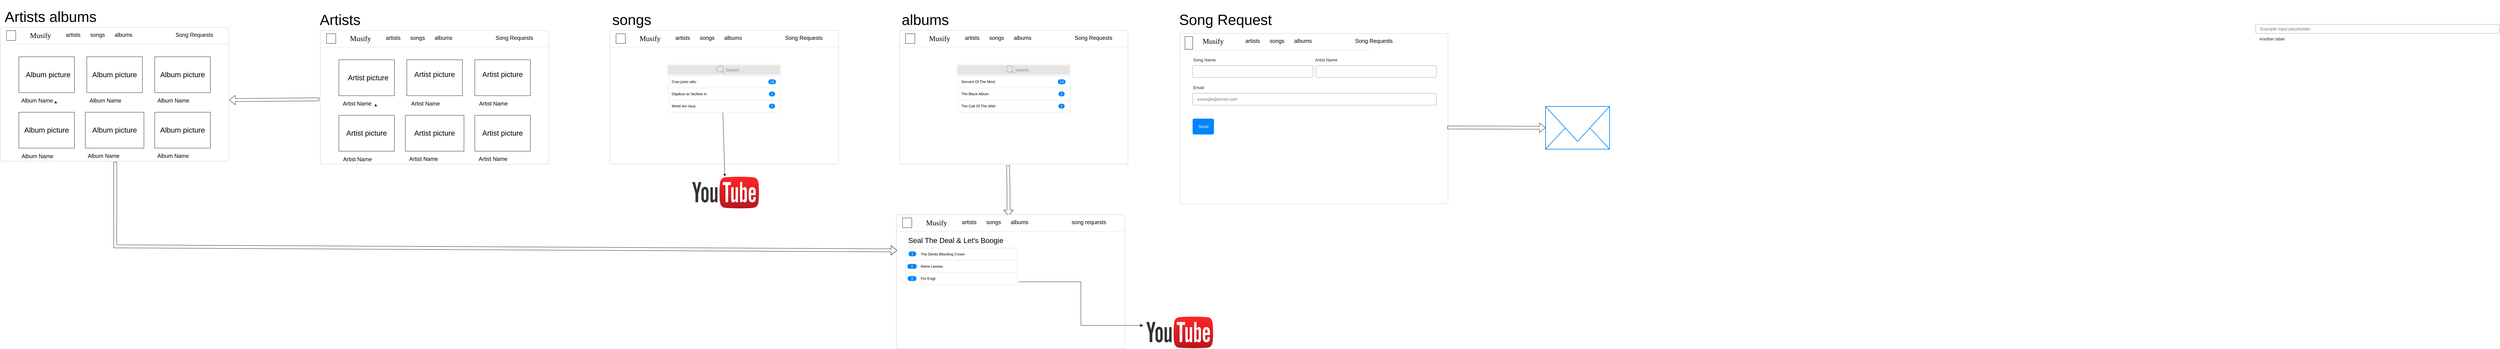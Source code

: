<mxfile version="21.6.7" type="device">
  <diagram name="Side-1" id="Ua2fHj_qz2R3Z7nBBETl">
    <mxGraphModel dx="3328" dy="1919" grid="1" gridSize="10" guides="1" tooltips="1" connect="1" arrows="1" fold="1" page="1" pageScale="1" pageWidth="827" pageHeight="1169" math="0" shadow="0">
      <root>
        <mxCell id="0" />
        <mxCell id="1" parent="0" />
        <mxCell id="lLKAtSu_kbZPJ85H2VV2-1" value="&lt;span style=&quot;white-space: pre;&quot;&gt;&#x9;&lt;/span&gt;&lt;span style=&quot;white-space: pre;&quot;&gt;&#x9;&lt;span style=&quot;white-space: pre;&quot;&gt;&#x9;&lt;/span&gt;&lt;span style=&quot;white-space: pre;&quot;&gt;&#x9;&lt;/span&gt;&lt;/span&gt;&lt;span style=&quot;white-space: pre;&quot;&gt;&#x9;&lt;/span&gt;artists&lt;span style=&quot;white-space: pre;&quot;&gt;&#x9;&lt;/span&gt;songs&lt;span style=&quot;white-space: pre;&quot;&gt;&#x9;&lt;/span&gt;albums&lt;span style=&quot;white-space: pre;&quot;&gt;&#x9;&lt;/span&gt;&lt;span style=&quot;white-space: pre;&quot;&gt;&#x9;&lt;/span&gt;&lt;span style=&quot;white-space: pre;&quot;&gt;&#x9;&lt;/span&gt;&lt;span style=&quot;white-space: pre;&quot;&gt;&#x9;&lt;/span&gt;Song Requests" style="html=1;shadow=0;dashed=0;shape=mxgraph.bootstrap.rrect;rSize=5;html=1;strokeColor=#C8C8C8;fillColor=#ffffff;whiteSpace=wrap;verticalAlign=top;align=left;fontSize=18;spacing=15;spacingTop=-5;" parent="1" vertex="1">
          <mxGeometry x="-60" y="-320" width="750" height="440" as="geometry" />
        </mxCell>
        <mxCell id="lLKAtSu_kbZPJ85H2VV2-2" value="" style="shape=line;strokeColor=#dddddd;resizeWidth=1;" parent="lLKAtSu_kbZPJ85H2VV2-1" vertex="1">
          <mxGeometry width="750.0" height="10" relative="1" as="geometry">
            <mxPoint y="50" as="offset" />
          </mxGeometry>
        </mxCell>
        <mxCell id="lLKAtSu_kbZPJ85H2VV2-11" value="&lt;font face=&quot;Comic Sans MS&quot; style=&quot;font-size: 24px;&quot;&gt;Musify&lt;/font&gt;" style="text;html=1;strokeColor=none;fillColor=none;align=center;verticalAlign=middle;whiteSpace=wrap;rounded=0;" parent="lLKAtSu_kbZPJ85H2VV2-1" vertex="1">
          <mxGeometry x="70.946" y="10.732" width="121.622" height="32.195" as="geometry" />
        </mxCell>
        <mxCell id="lLKAtSu_kbZPJ85H2VV2-10" value="" style="rounded=0;whiteSpace=wrap;html=1;" parent="lLKAtSu_kbZPJ85H2VV2-1" vertex="1">
          <mxGeometry x="20.27" y="10.732" width="30.405" height="32.195" as="geometry" />
        </mxCell>
        <mxCell id="lLKAtSu_kbZPJ85H2VV2-15" value="" style="rounded=0;whiteSpace=wrap;html=1;" parent="lLKAtSu_kbZPJ85H2VV2-1" vertex="1">
          <mxGeometry x="283.784" y="96.585" width="182.432" height="118.049" as="geometry" />
        </mxCell>
        <mxCell id="lLKAtSu_kbZPJ85H2VV2-17" value="" style="rounded=0;whiteSpace=wrap;html=1;" parent="lLKAtSu_kbZPJ85H2VV2-1" vertex="1">
          <mxGeometry x="60.811" y="96.585" width="182.432" height="118.049" as="geometry" />
        </mxCell>
        <mxCell id="lLKAtSu_kbZPJ85H2VV2-18" value="" style="rounded=0;whiteSpace=wrap;html=1;" parent="lLKAtSu_kbZPJ85H2VV2-1" vertex="1">
          <mxGeometry x="506.757" y="96.585" width="182.432" height="118.049" as="geometry" />
        </mxCell>
        <mxCell id="lLKAtSu_kbZPJ85H2VV2-19" value="" style="rounded=0;whiteSpace=wrap;html=1;" parent="lLKAtSu_kbZPJ85H2VV2-1" vertex="1">
          <mxGeometry x="60.811" y="279.024" width="182.432" height="118.049" as="geometry" />
        </mxCell>
        <mxCell id="lLKAtSu_kbZPJ85H2VV2-14" value="" style="rounded=0;whiteSpace=wrap;html=1;" parent="lLKAtSu_kbZPJ85H2VV2-1" vertex="1">
          <mxGeometry x="278.716" y="279.024" width="192.568" height="118.049" as="geometry" />
        </mxCell>
        <mxCell id="lLKAtSu_kbZPJ85H2VV2-16" value="" style="rounded=0;whiteSpace=wrap;html=1;" parent="lLKAtSu_kbZPJ85H2VV2-1" vertex="1">
          <mxGeometry x="506.757" y="279.024" width="182.432" height="118.049" as="geometry" />
        </mxCell>
        <mxCell id="lLKAtSu_kbZPJ85H2VV2-20" value="&lt;font style=&quot;font-size: 24px;&quot;&gt;Artist picture&lt;/font&gt;" style="text;html=1;strokeColor=none;fillColor=none;align=center;verticalAlign=middle;whiteSpace=wrap;rounded=0;" parent="lLKAtSu_kbZPJ85H2VV2-1" vertex="1">
          <mxGeometry x="81.081" y="139.512" width="152.027" height="32.195" as="geometry" />
        </mxCell>
        <mxCell id="lLKAtSu_kbZPJ85H2VV2-24" value="&lt;font style=&quot;font-size: 24px;&quot;&gt;Artist picture&lt;/font&gt;" style="text;html=1;strokeColor=none;fillColor=none;align=center;verticalAlign=middle;whiteSpace=wrap;rounded=0;" parent="lLKAtSu_kbZPJ85H2VV2-1" vertex="1">
          <mxGeometry x="298.986" y="128.78" width="152.027" height="32.195" as="geometry" />
        </mxCell>
        <mxCell id="lLKAtSu_kbZPJ85H2VV2-23" value="&lt;font style=&quot;font-size: 24px;&quot;&gt;Artist picture&lt;/font&gt;" style="text;html=1;strokeColor=none;fillColor=none;align=center;verticalAlign=middle;whiteSpace=wrap;rounded=0;" parent="lLKAtSu_kbZPJ85H2VV2-1" vertex="1">
          <mxGeometry x="521.959" y="128.78" width="152.027" height="32.195" as="geometry" />
        </mxCell>
        <mxCell id="lLKAtSu_kbZPJ85H2VV2-22" value="&lt;font style=&quot;font-size: 24px;&quot;&gt;Artist picture&lt;/font&gt;" style="text;html=1;strokeColor=none;fillColor=none;align=center;verticalAlign=middle;whiteSpace=wrap;rounded=0;" parent="lLKAtSu_kbZPJ85H2VV2-1" vertex="1">
          <mxGeometry x="76.014" y="321.951" width="152.027" height="32.195" as="geometry" />
        </mxCell>
        <mxCell id="lLKAtSu_kbZPJ85H2VV2-21" value="&lt;font style=&quot;font-size: 24px;&quot;&gt;Artist picture&lt;/font&gt;" style="text;html=1;strokeColor=none;fillColor=none;align=center;verticalAlign=middle;whiteSpace=wrap;rounded=0;" parent="lLKAtSu_kbZPJ85H2VV2-1" vertex="1">
          <mxGeometry x="298.986" y="321.951" width="152.027" height="32.195" as="geometry" />
        </mxCell>
        <mxCell id="lLKAtSu_kbZPJ85H2VV2-25" value="&lt;font style=&quot;font-size: 24px;&quot;&gt;Artist picture&lt;/font&gt;" style="text;html=1;strokeColor=none;fillColor=none;align=center;verticalAlign=middle;whiteSpace=wrap;rounded=0;" parent="lLKAtSu_kbZPJ85H2VV2-1" vertex="1">
          <mxGeometry x="521.959" y="321.951" width="152.027" height="32.195" as="geometry" />
        </mxCell>
        <mxCell id="lLKAtSu_kbZPJ85H2VV2-26" value="&lt;font style=&quot;font-size: 18px;&quot;&gt;Artist Name&lt;/font&gt;" style="text;html=1;strokeColor=none;fillColor=none;align=center;verticalAlign=middle;whiteSpace=wrap;rounded=0;" parent="lLKAtSu_kbZPJ85H2VV2-1" vertex="1">
          <mxGeometry x="60.001" y="225.366" width="121.622" height="32.195" as="geometry" />
        </mxCell>
        <mxCell id="lLKAtSu_kbZPJ85H2VV2-30" value="&lt;font style=&quot;font-size: 18px;&quot;&gt;Artist Name&lt;/font&gt;" style="text;html=1;strokeColor=none;fillColor=none;align=center;verticalAlign=middle;whiteSpace=wrap;rounded=0;" parent="lLKAtSu_kbZPJ85H2VV2-1" vertex="1">
          <mxGeometry x="283.784" y="225.366" width="121.622" height="32.195" as="geometry" />
        </mxCell>
        <mxCell id="lLKAtSu_kbZPJ85H2VV2-29" value="&lt;font style=&quot;font-size: 18px;&quot;&gt;Artist Name&lt;/font&gt;" style="text;html=1;strokeColor=none;fillColor=none;align=center;verticalAlign=middle;whiteSpace=wrap;rounded=0;" parent="lLKAtSu_kbZPJ85H2VV2-1" vertex="1">
          <mxGeometry x="506.757" y="225.366" width="121.622" height="32.195" as="geometry" />
        </mxCell>
        <mxCell id="lLKAtSu_kbZPJ85H2VV2-28" value="&lt;font style=&quot;font-size: 18px;&quot;&gt;Artist Name&lt;/font&gt;" style="text;html=1;strokeColor=none;fillColor=none;align=center;verticalAlign=middle;whiteSpace=wrap;rounded=0;" parent="lLKAtSu_kbZPJ85H2VV2-1" vertex="1">
          <mxGeometry x="60.811" y="407.803" width="121.622" height="32.195" as="geometry" />
        </mxCell>
        <mxCell id="lLKAtSu_kbZPJ85H2VV2-27" value="&lt;font style=&quot;font-size: 18px;&quot;&gt;Artist Name&lt;/font&gt;" style="text;html=1;strokeColor=none;fillColor=none;align=center;verticalAlign=middle;whiteSpace=wrap;rounded=0;" parent="lLKAtSu_kbZPJ85H2VV2-1" vertex="1">
          <mxGeometry x="278.72" y="407.8" width="120" height="30" as="geometry" />
        </mxCell>
        <mxCell id="lLKAtSu_kbZPJ85H2VV2-31" value="&lt;font style=&quot;font-size: 18px;&quot;&gt;Artist Name&lt;/font&gt;" style="text;html=1;strokeColor=none;fillColor=none;align=center;verticalAlign=middle;whiteSpace=wrap;rounded=0;" parent="lLKAtSu_kbZPJ85H2VV2-1" vertex="1">
          <mxGeometry x="506.76" y="407.8" width="120" height="30" as="geometry" />
        </mxCell>
        <mxCell id="lLKAtSu_kbZPJ85H2VV2-148" style="edgeStyle=orthogonalEdgeStyle;rounded=0;orthogonalLoop=1;jettySize=auto;html=1;exitX=1;exitY=0.75;exitDx=0;exitDy=0;entryX=1;entryY=0.5;entryDx=0;entryDy=0;" parent="lLKAtSu_kbZPJ85H2VV2-1" source="lLKAtSu_kbZPJ85H2VV2-26" target="lLKAtSu_kbZPJ85H2VV2-26" edge="1">
          <mxGeometry relative="1" as="geometry" />
        </mxCell>
        <mxCell id="lLKAtSu_kbZPJ85H2VV2-9" value="&lt;font style=&quot;font-size: 48px;&quot;&gt;Artists&lt;/font&gt;" style="text;html=1;strokeColor=none;fillColor=none;align=center;verticalAlign=middle;whiteSpace=wrap;rounded=0;" parent="1" vertex="1">
          <mxGeometry x="-130" y="-410" width="270" height="110" as="geometry" />
        </mxCell>
        <mxCell id="lLKAtSu_kbZPJ85H2VV2-57" value="&lt;span style=&quot;white-space: pre;&quot;&gt;&#x9;&lt;/span&gt;&lt;span style=&quot;white-space: pre;&quot;&gt;&#x9;&lt;span style=&quot;white-space: pre;&quot;&gt;&#x9;&lt;/span&gt;&lt;span style=&quot;white-space: pre;&quot;&gt;&#x9;&lt;/span&gt;&lt;/span&gt;&lt;span style=&quot;white-space: pre;&quot;&gt;&#x9;&lt;/span&gt;artists&lt;span style=&quot;white-space: pre;&quot;&gt;&#x9;&lt;/span&gt;songs&lt;span style=&quot;white-space: pre;&quot;&gt;&#x9;&lt;/span&gt;albums&lt;span style=&quot;white-space: pre;&quot;&gt;&#x9;&lt;/span&gt;&lt;span style=&quot;white-space: pre;&quot;&gt;&#x9;&lt;/span&gt;&lt;span style=&quot;white-space: pre;&quot;&gt;&#x9;&lt;/span&gt;&lt;span style=&quot;white-space: pre;&quot;&gt;&#x9;&lt;/span&gt;Song Requests" style="html=1;shadow=0;dashed=0;shape=mxgraph.bootstrap.rrect;rSize=5;html=1;strokeColor=#C8C8C8;fillColor=#ffffff;whiteSpace=wrap;verticalAlign=top;align=left;fontSize=18;spacing=15;spacingTop=-5;" parent="1" vertex="1">
          <mxGeometry x="890" y="-320" width="750" height="440" as="geometry" />
        </mxCell>
        <mxCell id="lLKAtSu_kbZPJ85H2VV2-58" value="" style="shape=line;strokeColor=#dddddd;resizeWidth=1;" parent="lLKAtSu_kbZPJ85H2VV2-57" vertex="1">
          <mxGeometry width="750.0" height="10" relative="1" as="geometry">
            <mxPoint y="50" as="offset" />
          </mxGeometry>
        </mxCell>
        <mxCell id="lLKAtSu_kbZPJ85H2VV2-59" value="&lt;font face=&quot;Comic Sans MS&quot; style=&quot;font-size: 24px;&quot;&gt;Musify&lt;/font&gt;" style="text;html=1;strokeColor=none;fillColor=none;align=center;verticalAlign=middle;whiteSpace=wrap;rounded=0;" parent="lLKAtSu_kbZPJ85H2VV2-57" vertex="1">
          <mxGeometry x="70.946" y="10.732" width="121.622" height="32.195" as="geometry" />
        </mxCell>
        <mxCell id="lLKAtSu_kbZPJ85H2VV2-60" value="" style="rounded=0;whiteSpace=wrap;html=1;" parent="lLKAtSu_kbZPJ85H2VV2-57" vertex="1">
          <mxGeometry x="20.27" y="10.732" width="30.405" height="32.195" as="geometry" />
        </mxCell>
        <mxCell id="lLKAtSu_kbZPJ85H2VV2-83" value="" style="shape=rect;fillColor=#F6F6F6;strokeColor=none;" parent="lLKAtSu_kbZPJ85H2VV2-57" vertex="1">
          <mxGeometry x="186.5" y="110" width="377" height="39" as="geometry" />
        </mxCell>
        <mxCell id="lLKAtSu_kbZPJ85H2VV2-84" value="" style="html=1;strokeWidth=1;shadow=0;dashed=0;shape=mxgraph.ios7ui.marginRect;rx=3;ry=3;rectMargin=5;fillColor=#E4E4E4;strokeColor=none;" parent="lLKAtSu_kbZPJ85H2VV2-83" vertex="1">
          <mxGeometry width="377" height="39" as="geometry" />
        </mxCell>
        <mxCell id="lLKAtSu_kbZPJ85H2VV2-85" value="&lt;font style=&quot;font-size: 14px;&quot;&gt;Search&lt;/font&gt;" style="shape=mxgraph.ios7.icons.looking_glass;strokeColor=#878789;fillColor=none;fontColor=#878789;labelPosition=right;verticalLabelPosition=middle;align=left;verticalAlign=middle;fontSize=6;fontStyle=0;spacingTop=2;sketch=0;html=1;" parent="lLKAtSu_kbZPJ85H2VV2-83" vertex="1">
          <mxGeometry x="0.5" y="0.5" width="27" height="27.5" relative="1" as="geometry">
            <mxPoint x="-24" y="-14" as="offset" />
          </mxGeometry>
        </mxCell>
        <mxCell id="lLKAtSu_kbZPJ85H2VV2-87" value="" style="html=1;shadow=0;dashed=0;shape=mxgraph.bootstrap.rrect;rSize=5;strokeColor=#DFDFDF;html=1;whiteSpace=wrap;fillColor=#FFFFFF;fontColor=#000000;" parent="lLKAtSu_kbZPJ85H2VV2-57" vertex="1">
          <mxGeometry x="193" y="149" width="367" height="120" as="geometry" />
        </mxCell>
        <mxCell id="lLKAtSu_kbZPJ85H2VV2-88" value="Cras justo odio" style="strokeColor=inherit;fillColor=inherit;gradientColor=inherit;fontColor=inherit;html=1;shadow=0;dashed=0;shape=mxgraph.bootstrap.topButton;rSize=5;perimeter=none;whiteSpace=wrap;resizeWidth=1;align=left;spacing=10;" parent="lLKAtSu_kbZPJ85H2VV2-87" vertex="1">
          <mxGeometry width="367" height="40" relative="1" as="geometry" />
        </mxCell>
        <mxCell id="lLKAtSu_kbZPJ85H2VV2-89" value="14" style="strokeColor=inherit;fillColor=inherit;gradientColor=inherit;fontColor=inherit;html=1;shadow=0;dashed=0;shape=mxgraph.bootstrap.rrect;rSize=8;fillColor=#0085FC;strokeColor=none;fontColor=#ffffff;whiteSpace=wrap;" parent="lLKAtSu_kbZPJ85H2VV2-88" vertex="1">
          <mxGeometry x="1" y="0.5" width="25" height="16" relative="1" as="geometry">
            <mxPoint x="-40" y="-8" as="offset" />
          </mxGeometry>
        </mxCell>
        <mxCell id="lLKAtSu_kbZPJ85H2VV2-90" value="Dapibus ac facilisis in" style="strokeColor=inherit;fillColor=inherit;gradientColor=inherit;fontColor=inherit;html=1;shadow=0;dashed=0;perimeter=none;whiteSpace=wrap;resizeWidth=1;align=left;spacing=10;" parent="lLKAtSu_kbZPJ85H2VV2-87" vertex="1">
          <mxGeometry width="367" height="40" relative="1" as="geometry">
            <mxPoint y="40" as="offset" />
          </mxGeometry>
        </mxCell>
        <mxCell id="lLKAtSu_kbZPJ85H2VV2-91" value="2" style="strokeColor=inherit;fillColor=inherit;gradientColor=inherit;fontColor=inherit;html=1;shadow=0;dashed=0;shape=mxgraph.bootstrap.rrect;rSize=8;fillColor=#0085FC;strokeColor=none;fontColor=#ffffff;whiteSpace=wrap;" parent="lLKAtSu_kbZPJ85H2VV2-90" vertex="1">
          <mxGeometry x="1" y="0.5" width="20" height="16" relative="1" as="geometry">
            <mxPoint x="-38" y="-8" as="offset" />
          </mxGeometry>
        </mxCell>
        <mxCell id="lLKAtSu_kbZPJ85H2VV2-92" value="Morbi leo risus" style="strokeColor=inherit;fillColor=inherit;gradientColor=inherit;fontColor=inherit;html=1;shadow=0;dashed=0;shape=mxgraph.bootstrap.bottomButton;rSize=5;perimeter=none;whiteSpace=wrap;resizeWidth=1;resizeHeight=0;align=left;spacing=10;" parent="lLKAtSu_kbZPJ85H2VV2-87" vertex="1">
          <mxGeometry y="1" width="367" height="40" relative="1" as="geometry">
            <mxPoint y="-40" as="offset" />
          </mxGeometry>
        </mxCell>
        <mxCell id="lLKAtSu_kbZPJ85H2VV2-93" value="1" style="strokeColor=inherit;fillColor=inherit;gradientColor=inherit;fontColor=inherit;html=1;shadow=0;dashed=0;shape=mxgraph.bootstrap.rrect;rSize=8;fillColor=#0085FC;strokeColor=none;fontColor=#ffffff;whiteSpace=wrap;" parent="lLKAtSu_kbZPJ85H2VV2-92" vertex="1">
          <mxGeometry x="1" y="0.5" width="20" height="16" relative="1" as="geometry">
            <mxPoint x="-38" y="-8" as="offset" />
          </mxGeometry>
        </mxCell>
        <mxCell id="lLKAtSu_kbZPJ85H2VV2-79" value="&lt;font style=&quot;font-size: 48px;&quot;&gt;songs&lt;/font&gt;" style="text;html=1;strokeColor=none;fillColor=none;align=center;verticalAlign=middle;whiteSpace=wrap;rounded=0;" parent="1" vertex="1">
          <mxGeometry x="827" y="-410" width="270" height="110" as="geometry" />
        </mxCell>
        <mxCell id="lLKAtSu_kbZPJ85H2VV2-95" value="&lt;span style=&quot;white-space: pre;&quot;&gt;&#x9;&lt;/span&gt;&lt;span style=&quot;white-space: pre;&quot;&gt;&#x9;&lt;span style=&quot;white-space: pre;&quot;&gt;&#x9;&lt;/span&gt;&lt;span style=&quot;white-space: pre;&quot;&gt;&#x9;&lt;/span&gt;&lt;/span&gt;&lt;span style=&quot;white-space: pre;&quot;&gt;&#x9;&lt;/span&gt;artists&lt;span style=&quot;white-space: pre;&quot;&gt;&#x9;&lt;/span&gt;songs&lt;span style=&quot;white-space: pre;&quot;&gt;&#x9;&lt;/span&gt;albums&lt;span style=&quot;white-space: pre;&quot;&gt;&#x9;&lt;/span&gt;&lt;span style=&quot;white-space: pre;&quot;&gt;&#x9;&lt;/span&gt;&lt;span style=&quot;white-space: pre;&quot;&gt;&#x9;&lt;/span&gt;&lt;span style=&quot;white-space: pre;&quot;&gt;&#x9;&lt;/span&gt;Song Requests" style="html=1;shadow=0;dashed=0;shape=mxgraph.bootstrap.rrect;rSize=5;html=1;strokeColor=#C8C8C8;fillColor=#ffffff;whiteSpace=wrap;verticalAlign=top;align=left;fontSize=18;spacing=15;spacingTop=-5;" parent="1" vertex="1">
          <mxGeometry x="2760" y="-310" width="880" height="560" as="geometry" />
        </mxCell>
        <mxCell id="lLKAtSu_kbZPJ85H2VV2-96" value="" style="shape=line;strokeColor=#dddddd;resizeWidth=1;" parent="lLKAtSu_kbZPJ85H2VV2-95" vertex="1">
          <mxGeometry width="623.596" height="10" relative="1" as="geometry">
            <mxPoint y="50" as="offset" />
          </mxGeometry>
        </mxCell>
        <mxCell id="lLKAtSu_kbZPJ85H2VV2-97" value="&lt;font face=&quot;Comic Sans MS&quot; style=&quot;font-size: 24px;&quot;&gt;Musify&lt;/font&gt;" style="text;html=1;strokeColor=none;fillColor=none;align=center;verticalAlign=middle;whiteSpace=wrap;rounded=0;" parent="lLKAtSu_kbZPJ85H2VV2-95" vertex="1">
          <mxGeometry x="58.989" y="10.203" width="101.124" height="30.61" as="geometry" />
        </mxCell>
        <mxCell id="lLKAtSu_kbZPJ85H2VV2-98" value="" style="rounded=0;whiteSpace=wrap;html=1;" parent="lLKAtSu_kbZPJ85H2VV2-95" vertex="1">
          <mxGeometry x="16.854" y="10.197" width="25.285" height="41.896" as="geometry" />
        </mxCell>
        <mxCell id="YLMU03lh9qMk4fozmKOO-18" value="Example input placeholder" style="html=1;shadow=0;dashed=0;shape=mxgraph.bootstrap.rrect;rSize=5;fillColor=none;strokeColor=#999999;align=left;spacing=15;fontSize=14;fontColor=#6C767D;" parent="lLKAtSu_kbZPJ85H2VV2-95" vertex="1">
          <mxGeometry width="800" height="30" relative="1" as="geometry">
            <mxPoint x="3530" y="-30" as="offset" />
          </mxGeometry>
        </mxCell>
        <mxCell id="YLMU03lh9qMk4fozmKOO-19" value="Another label" style="fillColor=none;strokeColor=none;align=left;fontSize=14;fontColor=#212529;" parent="lLKAtSu_kbZPJ85H2VV2-95" vertex="1">
          <mxGeometry width="260" height="40" relative="1" as="geometry">
            <mxPoint x="3540" y="-3" as="offset" />
          </mxGeometry>
        </mxCell>
        <mxCell id="YLMU03lh9qMk4fozmKOO-38" value="Song Name" style="fillColor=none;strokeColor=none;align=left;fontSize=14;fontColor=#212529;" parent="lLKAtSu_kbZPJ85H2VV2-95" vertex="1">
          <mxGeometry x="42" y="66.419" width="400" height="39.07" as="geometry" />
        </mxCell>
        <mxCell id="YLMU03lh9qMk4fozmKOO-39" value="" style="html=1;shadow=0;dashed=0;shape=mxgraph.bootstrap.rrect;rSize=5;fillColor=none;strokeColor=#999999;align=left;spacing=15;fontSize=14;fontColor=#6C767D;" parent="lLKAtSu_kbZPJ85H2VV2-95" vertex="1">
          <mxGeometry x="42" y="105.488" width="395" height="39.07" as="geometry" />
        </mxCell>
        <mxCell id="YLMU03lh9qMk4fozmKOO-40" value="Artist Name" style="fillColor=none;strokeColor=none;align=left;fontSize=14;fontColor=#212529;" parent="lLKAtSu_kbZPJ85H2VV2-95" vertex="1">
          <mxGeometry x="442" y="66.419" width="400" height="39.07" as="geometry" />
        </mxCell>
        <mxCell id="YLMU03lh9qMk4fozmKOO-41" value="" style="html=1;shadow=0;dashed=0;shape=mxgraph.bootstrap.rrect;rSize=5;fillColor=none;strokeColor=#999999;align=left;spacing=15;fontSize=14;fontColor=#6C767D;" parent="lLKAtSu_kbZPJ85H2VV2-95" vertex="1">
          <mxGeometry x="447" y="105.488" width="395" height="39.07" as="geometry" />
        </mxCell>
        <mxCell id="YLMU03lh9qMk4fozmKOO-42" value="Email" style="fillColor=none;strokeColor=none;align=left;fontSize=14;fontColor=#212529;" parent="lLKAtSu_kbZPJ85H2VV2-95" vertex="1">
          <mxGeometry x="42" y="157.581" width="390" height="39.07" as="geometry" />
        </mxCell>
        <mxCell id="YLMU03lh9qMk4fozmKOO-43" value="example@email.com" style="html=1;shadow=0;dashed=0;shape=mxgraph.bootstrap.rrect;rSize=5;fillColor=none;strokeColor=#999999;align=left;spacing=15;fontSize=14;fontColor=#6C767D;" parent="lLKAtSu_kbZPJ85H2VV2-95" vertex="1">
          <mxGeometry x="42" y="196.651" width="800" height="39.07" as="geometry" />
        </mxCell>
        <mxCell id="YLMU03lh9qMk4fozmKOO-54" value="Send" style="html=1;shadow=0;dashed=0;shape=mxgraph.bootstrap.rrect;rSize=5;fillColor=#0085FC;strokeColor=none;align=center;fontSize=14;fontColor=#FFFFFF;" parent="lLKAtSu_kbZPJ85H2VV2-95" vertex="1">
          <mxGeometry x="42" y="280.003" width="70" height="52.093" as="geometry" />
        </mxCell>
        <mxCell id="lLKAtSu_kbZPJ85H2VV2-109" value="&lt;font style=&quot;font-size: 48px;&quot;&gt;albums&lt;/font&gt;" style="text;html=1;strokeColor=none;fillColor=none;align=center;verticalAlign=middle;whiteSpace=wrap;rounded=0;" parent="1" vertex="1">
          <mxGeometry x="1790" y="-410" width="270" height="110" as="geometry" />
        </mxCell>
        <mxCell id="lLKAtSu_kbZPJ85H2VV2-110" value="" style="shape=flexArrow;endArrow=classic;html=1;rounded=0;exitX=0.475;exitY=1.011;exitDx=0;exitDy=0;exitPerimeter=0;" parent="1" source="lLKAtSu_kbZPJ85H2VV2-111" edge="1">
          <mxGeometry width="50" height="50" relative="1" as="geometry">
            <mxPoint x="2260" y="170" as="sourcePoint" />
            <mxPoint x="2198" y="290" as="targetPoint" />
            <Array as="points">
              <mxPoint x="2198" y="200" />
            </Array>
          </mxGeometry>
        </mxCell>
        <mxCell id="lLKAtSu_kbZPJ85H2VV2-125" value="&lt;span style=&quot;white-space: pre;&quot;&gt;&#x9;&lt;/span&gt;&lt;span style=&quot;white-space: pre;&quot;&gt;&#x9;&lt;/span&gt;&lt;span style=&quot;white-space: pre;&quot;&gt;&#x9;&lt;/span&gt;&lt;span style=&quot;white-space: pre;&quot;&gt;&#x9;&lt;/span&gt;&lt;span style=&quot;white-space: pre;&quot;&gt;&#x9;&lt;/span&gt;artists&lt;span style=&quot;white-space: pre;&quot;&gt;&#x9;&lt;/span&gt;songs&lt;span style=&quot;white-space: pre;&quot;&gt;&#x9;&lt;/span&gt;albums&lt;span style=&quot;white-space: pre;&quot;&gt;&#x9;&lt;/span&gt;&lt;span style=&quot;white-space: pre;&quot;&gt;&#x9;&lt;/span&gt;&lt;span style=&quot;white-space: pre;&quot;&gt;&#x9;&lt;/span&gt;&lt;span style=&quot;white-space: pre;&quot;&gt;&#x9;&lt;/span&gt;song requests" style="html=1;shadow=0;dashed=0;shape=mxgraph.bootstrap.rrect;rSize=5;html=1;strokeColor=#C8C8C8;fillColor=#ffffff;whiteSpace=wrap;verticalAlign=top;align=left;fontSize=18;spacing=15;spacingTop=-5;" parent="1" vertex="1">
          <mxGeometry x="1830" y="285.8" width="750" height="440" as="geometry" />
        </mxCell>
        <mxCell id="lLKAtSu_kbZPJ85H2VV2-126" value="" style="shape=line;strokeColor=#dddddd;resizeWidth=1;" parent="lLKAtSu_kbZPJ85H2VV2-125" vertex="1">
          <mxGeometry width="750.0" height="10" relative="1" as="geometry">
            <mxPoint y="50" as="offset" />
          </mxGeometry>
        </mxCell>
        <mxCell id="lLKAtSu_kbZPJ85H2VV2-127" value="&lt;font face=&quot;Comic Sans MS&quot; style=&quot;font-size: 24px;&quot;&gt;Musify&lt;/font&gt;" style="text;html=1;strokeColor=none;fillColor=none;align=center;verticalAlign=middle;whiteSpace=wrap;rounded=0;" parent="lLKAtSu_kbZPJ85H2VV2-125" vertex="1">
          <mxGeometry x="70.946" y="10.732" width="121.622" height="32.195" as="geometry" />
        </mxCell>
        <mxCell id="lLKAtSu_kbZPJ85H2VV2-128" value="" style="rounded=0;whiteSpace=wrap;html=1;" parent="lLKAtSu_kbZPJ85H2VV2-125" vertex="1">
          <mxGeometry x="20.27" y="10.732" width="30.405" height="32.195" as="geometry" />
        </mxCell>
        <mxCell id="lLKAtSu_kbZPJ85H2VV2-139" value="&lt;font style=&quot;font-size: 24px;&quot;&gt;Seal The Deal &amp;amp; Let&#39;s Boogie&lt;/font&gt;" style="text;html=1;strokeColor=none;fillColor=none;align=center;verticalAlign=middle;whiteSpace=wrap;rounded=0;" parent="lLKAtSu_kbZPJ85H2VV2-125" vertex="1">
          <mxGeometry x="-120" y="70" width="630" height="30" as="geometry" />
        </mxCell>
        <mxCell id="lLKAtSu_kbZPJ85H2VV2-132" value="" style="html=1;shadow=0;dashed=0;shape=mxgraph.bootstrap.rrect;rSize=5;strokeColor=#DFDFDF;html=1;whiteSpace=wrap;fillColor=#FFFFFF;fontColor=#000000;" parent="lLKAtSu_kbZPJ85H2VV2-125" vertex="1">
          <mxGeometry x="30" y="110" width="367" height="120" as="geometry" />
        </mxCell>
        <mxCell id="lLKAtSu_kbZPJ85H2VV2-133" value="&lt;blockquote style=&quot;margin: 0 0 0 40px; border: none; padding: 0px;&quot;&gt;The Devils Bleeding Crown&lt;/blockquote&gt;" style="strokeColor=inherit;fillColor=inherit;gradientColor=inherit;fontColor=inherit;html=1;shadow=0;dashed=0;shape=mxgraph.bootstrap.topButton;rSize=5;perimeter=none;whiteSpace=wrap;resizeWidth=1;align=left;spacing=10;" parent="lLKAtSu_kbZPJ85H2VV2-132" vertex="1">
          <mxGeometry width="367" height="40" relative="1" as="geometry" />
        </mxCell>
        <mxCell id="lLKAtSu_kbZPJ85H2VV2-134" value="1" style="strokeColor=inherit;fillColor=inherit;gradientColor=inherit;fontColor=inherit;html=1;shadow=0;dashed=0;shape=mxgraph.bootstrap.rrect;rSize=8;fillColor=#0085FC;strokeColor=none;fontColor=#ffffff;whiteSpace=wrap;" parent="lLKAtSu_kbZPJ85H2VV2-133" vertex="1">
          <mxGeometry x="1" y="0.5" width="25" height="16" relative="1" as="geometry">
            <mxPoint x="-357" y="-9" as="offset" />
          </mxGeometry>
        </mxCell>
        <mxCell id="lLKAtSu_kbZPJ85H2VV2-135" value="&lt;span style=&quot;&quot;&gt;&lt;span style=&quot;white-space: pre;&quot;&gt;&amp;nbsp;&amp;nbsp;&amp;nbsp;&amp;nbsp;&lt;/span&gt;&lt;/span&gt;&amp;nbsp; &amp;nbsp; &amp;nbsp; &amp;nbsp; Marie Laveau" style="strokeColor=inherit;fillColor=inherit;gradientColor=inherit;fontColor=inherit;html=1;shadow=0;dashed=0;perimeter=none;whiteSpace=wrap;resizeWidth=1;align=left;spacing=10;" parent="lLKAtSu_kbZPJ85H2VV2-132" vertex="1">
          <mxGeometry width="367" height="40" relative="1" as="geometry">
            <mxPoint y="40" as="offset" />
          </mxGeometry>
        </mxCell>
        <mxCell id="lLKAtSu_kbZPJ85H2VV2-136" value="2" style="strokeColor=inherit;fillColor=inherit;gradientColor=inherit;fontColor=inherit;html=1;shadow=0;dashed=0;shape=mxgraph.bootstrap.rrect;rSize=8;fillColor=#0085FC;strokeColor=none;fontColor=#ffffff;whiteSpace=wrap;" parent="lLKAtSu_kbZPJ85H2VV2-135" vertex="1">
          <mxGeometry x="1" y="0.5" width="31" height="16" relative="1" as="geometry">
            <mxPoint x="-361" y="-8" as="offset" />
          </mxGeometry>
        </mxCell>
        <mxCell id="lLKAtSu_kbZPJ85H2VV2-137" value="&lt;span style=&quot;white-space: pre;&quot;&gt;&#x9;&lt;/span&gt;&amp;nbsp; &amp;nbsp; For Evigt" style="strokeColor=inherit;fillColor=inherit;gradientColor=inherit;fontColor=inherit;html=1;shadow=0;dashed=0;shape=mxgraph.bootstrap.bottomButton;rSize=5;perimeter=none;whiteSpace=wrap;resizeWidth=1;resizeHeight=0;align=left;spacing=10;" parent="lLKAtSu_kbZPJ85H2VV2-132" vertex="1">
          <mxGeometry y="1" width="367" height="40" relative="1" as="geometry">
            <mxPoint y="-40" as="offset" />
          </mxGeometry>
        </mxCell>
        <mxCell id="lLKAtSu_kbZPJ85H2VV2-138" value="3" style="strokeColor=inherit;fillColor=inherit;gradientColor=inherit;fontColor=inherit;html=1;shadow=0;dashed=0;shape=mxgraph.bootstrap.rrect;rSize=8;fillColor=#0085FC;strokeColor=none;fontColor=#ffffff;whiteSpace=wrap;" parent="lLKAtSu_kbZPJ85H2VV2-137" vertex="1">
          <mxGeometry x="1" y="0.5" width="29" height="16" relative="1" as="geometry">
            <mxPoint x="-360" y="-8" as="offset" />
          </mxGeometry>
        </mxCell>
        <mxCell id="lLKAtSu_kbZPJ85H2VV2-140" value="" style="dashed=0;outlineConnect=0;html=1;align=center;labelPosition=center;verticalLabelPosition=bottom;verticalAlign=top;shape=mxgraph.weblogos.youtube;fillColor=#FF2626;gradientColor=#B5171F" parent="1" vertex="1">
          <mxGeometry x="1160" y="160" width="220" height="105.8" as="geometry" />
        </mxCell>
        <mxCell id="lLKAtSu_kbZPJ85H2VV2-143" value="" style="edgeStyle=elbowEdgeStyle;elbow=horizontal;endArrow=classic;html=1;curved=0;rounded=0;endSize=8;startSize=8;exitX=1.01;exitY=0.775;exitDx=0;exitDy=0;exitPerimeter=0;" parent="1" source="lLKAtSu_kbZPJ85H2VV2-137" edge="1">
          <mxGeometry width="50" height="50" relative="1" as="geometry">
            <mxPoint x="2580" y="700" as="sourcePoint" />
            <mxPoint x="2640" y="650" as="targetPoint" />
          </mxGeometry>
        </mxCell>
        <mxCell id="lLKAtSu_kbZPJ85H2VV2-111" value="&lt;span style=&quot;white-space: pre;&quot;&gt;&#x9;&lt;/span&gt;&lt;span style=&quot;white-space: pre;&quot;&gt;&#x9;&lt;span style=&quot;white-space: pre;&quot;&gt;&#x9;&lt;/span&gt;&lt;span style=&quot;white-space: pre;&quot;&gt;&#x9;&lt;/span&gt;&lt;/span&gt;&lt;span style=&quot;white-space: pre;&quot;&gt;&#x9;&lt;/span&gt;artists&lt;span style=&quot;white-space: pre;&quot;&gt;&#x9;&lt;/span&gt;songs&lt;span style=&quot;white-space: pre;&quot;&gt;&#x9;&lt;/span&gt;albums&lt;span style=&quot;white-space: pre;&quot;&gt;&#x9;&lt;/span&gt;&lt;span style=&quot;white-space: pre;&quot;&gt;&#x9;&lt;/span&gt;&lt;span style=&quot;white-space: pre;&quot;&gt;&#x9;&lt;/span&gt;&lt;span style=&quot;white-space: pre;&quot;&gt;&#x9;&lt;/span&gt;Song Requests" style="html=1;shadow=0;dashed=0;shape=mxgraph.bootstrap.rrect;rSize=5;html=1;strokeColor=#C8C8C8;fillColor=#ffffff;whiteSpace=wrap;verticalAlign=top;align=left;fontSize=18;spacing=15;spacingTop=-5;" parent="1" vertex="1">
          <mxGeometry x="1840" y="-320" width="750" height="440" as="geometry" />
        </mxCell>
        <mxCell id="lLKAtSu_kbZPJ85H2VV2-112" value="" style="shape=line;strokeColor=#dddddd;resizeWidth=1;" parent="lLKAtSu_kbZPJ85H2VV2-111" vertex="1">
          <mxGeometry width="750.0" height="10" relative="1" as="geometry">
            <mxPoint y="50" as="offset" />
          </mxGeometry>
        </mxCell>
        <mxCell id="lLKAtSu_kbZPJ85H2VV2-113" value="&lt;font face=&quot;Comic Sans MS&quot; style=&quot;font-size: 24px;&quot;&gt;Musify&lt;/font&gt;" style="text;html=1;strokeColor=none;fillColor=none;align=center;verticalAlign=middle;whiteSpace=wrap;rounded=0;" parent="lLKAtSu_kbZPJ85H2VV2-111" vertex="1">
          <mxGeometry x="70.946" y="10.732" width="121.622" height="32.195" as="geometry" />
        </mxCell>
        <mxCell id="lLKAtSu_kbZPJ85H2VV2-114" value="" style="rounded=0;whiteSpace=wrap;html=1;" parent="lLKAtSu_kbZPJ85H2VV2-111" vertex="1">
          <mxGeometry x="20.27" y="10.732" width="30.405" height="32.195" as="geometry" />
        </mxCell>
        <mxCell id="lLKAtSu_kbZPJ85H2VV2-115" value="" style="shape=rect;fillColor=#F6F6F6;strokeColor=none;" parent="lLKAtSu_kbZPJ85H2VV2-111" vertex="1">
          <mxGeometry x="186.5" y="110" width="377" height="39" as="geometry" />
        </mxCell>
        <mxCell id="lLKAtSu_kbZPJ85H2VV2-116" value="" style="html=1;strokeWidth=1;shadow=0;dashed=0;shape=mxgraph.ios7ui.marginRect;rx=3;ry=3;rectMargin=5;fillColor=#E4E4E4;strokeColor=none;" parent="lLKAtSu_kbZPJ85H2VV2-115" vertex="1">
          <mxGeometry width="377" height="39" as="geometry" />
        </mxCell>
        <mxCell id="lLKAtSu_kbZPJ85H2VV2-117" value="&lt;font style=&quot;font-size: 14px;&quot;&gt;Search&lt;/font&gt;" style="shape=mxgraph.ios7.icons.looking_glass;strokeColor=#878789;fillColor=none;fontColor=#878789;labelPosition=right;verticalLabelPosition=middle;align=left;verticalAlign=middle;fontSize=6;fontStyle=0;spacingTop=2;sketch=0;html=1;" parent="lLKAtSu_kbZPJ85H2VV2-115" vertex="1">
          <mxGeometry x="0.5" y="0.5" width="27" height="27.5" relative="1" as="geometry">
            <mxPoint x="-24" y="-14" as="offset" />
          </mxGeometry>
        </mxCell>
        <mxCell id="lLKAtSu_kbZPJ85H2VV2-118" value="" style="html=1;shadow=0;dashed=0;shape=mxgraph.bootstrap.rrect;rSize=5;strokeColor=#DFDFDF;html=1;whiteSpace=wrap;fillColor=#FFFFFF;fontColor=#000000;" parent="lLKAtSu_kbZPJ85H2VV2-111" vertex="1">
          <mxGeometry x="193" y="149" width="367" height="120" as="geometry" />
        </mxCell>
        <mxCell id="lLKAtSu_kbZPJ85H2VV2-119" value="Servant Of The Mind" style="strokeColor=inherit;fillColor=inherit;gradientColor=inherit;fontColor=inherit;html=1;shadow=0;dashed=0;shape=mxgraph.bootstrap.topButton;rSize=5;perimeter=none;whiteSpace=wrap;resizeWidth=1;align=left;spacing=10;" parent="lLKAtSu_kbZPJ85H2VV2-118" vertex="1">
          <mxGeometry width="367" height="40" relative="1" as="geometry" />
        </mxCell>
        <mxCell id="lLKAtSu_kbZPJ85H2VV2-120" value="14" style="strokeColor=inherit;fillColor=inherit;gradientColor=inherit;fontColor=inherit;html=1;shadow=0;dashed=0;shape=mxgraph.bootstrap.rrect;rSize=8;fillColor=#0085FC;strokeColor=none;fontColor=#ffffff;whiteSpace=wrap;" parent="lLKAtSu_kbZPJ85H2VV2-119" vertex="1">
          <mxGeometry x="1" y="0.5" width="25" height="16" relative="1" as="geometry">
            <mxPoint x="-40" y="-8" as="offset" />
          </mxGeometry>
        </mxCell>
        <mxCell id="lLKAtSu_kbZPJ85H2VV2-121" value="The Black Album" style="strokeColor=inherit;fillColor=inherit;gradientColor=inherit;fontColor=inherit;html=1;shadow=0;dashed=0;perimeter=none;whiteSpace=wrap;resizeWidth=1;align=left;spacing=10;" parent="lLKAtSu_kbZPJ85H2VV2-118" vertex="1">
          <mxGeometry width="367" height="40" relative="1" as="geometry">
            <mxPoint y="40" as="offset" />
          </mxGeometry>
        </mxCell>
        <mxCell id="lLKAtSu_kbZPJ85H2VV2-122" value="2" style="strokeColor=inherit;fillColor=inherit;gradientColor=inherit;fontColor=inherit;html=1;shadow=0;dashed=0;shape=mxgraph.bootstrap.rrect;rSize=8;fillColor=#0085FC;strokeColor=none;fontColor=#ffffff;whiteSpace=wrap;" parent="lLKAtSu_kbZPJ85H2VV2-121" vertex="1">
          <mxGeometry x="1" y="0.5" width="20" height="16" relative="1" as="geometry">
            <mxPoint x="-38" y="-8" as="offset" />
          </mxGeometry>
        </mxCell>
        <mxCell id="lLKAtSu_kbZPJ85H2VV2-123" value="The Call Of The Wild" style="strokeColor=inherit;fillColor=inherit;gradientColor=inherit;fontColor=inherit;html=1;shadow=0;dashed=0;shape=mxgraph.bootstrap.bottomButton;rSize=5;perimeter=none;whiteSpace=wrap;resizeWidth=1;resizeHeight=0;align=left;spacing=10;" parent="lLKAtSu_kbZPJ85H2VV2-118" vertex="1">
          <mxGeometry y="1" width="367" height="40" relative="1" as="geometry">
            <mxPoint y="-40" as="offset" />
          </mxGeometry>
        </mxCell>
        <mxCell id="lLKAtSu_kbZPJ85H2VV2-124" value="1" style="strokeColor=inherit;fillColor=inherit;gradientColor=inherit;fontColor=inherit;html=1;shadow=0;dashed=0;shape=mxgraph.bootstrap.rrect;rSize=8;fillColor=#0085FC;strokeColor=none;fontColor=#ffffff;whiteSpace=wrap;" parent="lLKAtSu_kbZPJ85H2VV2-123" vertex="1">
          <mxGeometry x="1" y="0.5" width="20" height="16" relative="1" as="geometry">
            <mxPoint x="-38" y="-8" as="offset" />
          </mxGeometry>
        </mxCell>
        <mxCell id="lLKAtSu_kbZPJ85H2VV2-145" value="" style="dashed=0;outlineConnect=0;html=1;align=center;labelPosition=center;verticalLabelPosition=bottom;verticalAlign=top;shape=mxgraph.weblogos.youtube;fillColor=#FF2626;gradientColor=#B5171F" parent="1" vertex="1">
          <mxGeometry x="2650" y="620" width="220" height="105.8" as="geometry" />
        </mxCell>
        <mxCell id="lLKAtSu_kbZPJ85H2VV2-146" value="" style="endArrow=classic;html=1;rounded=0;exitX=0.484;exitY=1.02;exitDx=0;exitDy=0;exitPerimeter=0;" parent="1" source="lLKAtSu_kbZPJ85H2VV2-92" edge="1">
          <mxGeometry width="50" height="50" relative="1" as="geometry">
            <mxPoint x="1230" y="170" as="sourcePoint" />
            <mxPoint x="1267" y="160" as="targetPoint" />
          </mxGeometry>
        </mxCell>
        <mxCell id="lLKAtSu_kbZPJ85H2VV2-147" value="" style="shape=flexArrow;endArrow=classic;html=1;rounded=0;exitX=-0.005;exitY=0.515;exitDx=0;exitDy=0;exitPerimeter=0;entryX=1.002;entryY=0.533;entryDx=0;entryDy=0;entryPerimeter=0;" parent="1" source="lLKAtSu_kbZPJ85H2VV2-1" edge="1">
          <mxGeometry width="50" height="50" relative="1" as="geometry">
            <mxPoint x="-180" y="-110" as="sourcePoint" />
            <mxPoint x="-358.44" y="-90.81" as="targetPoint" />
          </mxGeometry>
        </mxCell>
        <mxCell id="lLKAtSu_kbZPJ85H2VV2-153" value="&lt;font style=&quot;font-size: 48px;&quot;&gt;Artists albums&lt;/font&gt;" style="text;html=1;strokeColor=none;fillColor=none;align=center;verticalAlign=middle;whiteSpace=wrap;rounded=0;" parent="1" vertex="1">
          <mxGeometry x="-1110" y="-420" width="330" height="110" as="geometry" />
        </mxCell>
        <mxCell id="lLKAtSu_kbZPJ85H2VV2-154" value="&lt;span style=&quot;white-space: pre;&quot;&gt;&#x9;&lt;/span&gt;&lt;span style=&quot;white-space: pre;&quot;&gt;&#x9;&lt;span style=&quot;white-space: pre;&quot;&gt;&#x9;&lt;/span&gt;&lt;span style=&quot;white-space: pre;&quot;&gt;&#x9;&lt;/span&gt;&lt;/span&gt;&lt;span style=&quot;white-space: pre;&quot;&gt;&#x9;&lt;/span&gt;artists&lt;span style=&quot;white-space: pre;&quot;&gt;&#x9;&lt;/span&gt;songs&lt;span style=&quot;white-space: pre;&quot;&gt;&#x9;&lt;/span&gt;albums&lt;span style=&quot;white-space: pre;&quot;&gt;&#x9;&lt;/span&gt;&lt;span style=&quot;white-space: pre;&quot;&gt;&#x9;&lt;/span&gt;&lt;span style=&quot;white-space: pre;&quot;&gt;&#x9;&lt;/span&gt;&lt;span style=&quot;white-space: pre;&quot;&gt;&#x9;&lt;/span&gt;Song Requests" style="html=1;shadow=0;dashed=0;shape=mxgraph.bootstrap.rrect;rSize=5;html=1;strokeColor=#C8C8C8;fillColor=#ffffff;whiteSpace=wrap;verticalAlign=top;align=left;fontSize=18;spacing=15;spacingTop=-5;" parent="1" vertex="1">
          <mxGeometry x="-1110" y="-330" width="750" height="440" as="geometry" />
        </mxCell>
        <mxCell id="lLKAtSu_kbZPJ85H2VV2-155" value="" style="shape=line;strokeColor=#dddddd;resizeWidth=1;" parent="lLKAtSu_kbZPJ85H2VV2-154" vertex="1">
          <mxGeometry width="750.0" height="10" relative="1" as="geometry">
            <mxPoint y="50" as="offset" />
          </mxGeometry>
        </mxCell>
        <mxCell id="lLKAtSu_kbZPJ85H2VV2-156" value="&lt;font face=&quot;Comic Sans MS&quot; style=&quot;font-size: 24px;&quot;&gt;Musify&lt;/font&gt;" style="text;html=1;strokeColor=none;fillColor=none;align=center;verticalAlign=middle;whiteSpace=wrap;rounded=0;" parent="lLKAtSu_kbZPJ85H2VV2-154" vertex="1">
          <mxGeometry x="70.946" y="10.732" width="121.622" height="32.195" as="geometry" />
        </mxCell>
        <mxCell id="lLKAtSu_kbZPJ85H2VV2-157" value="" style="rounded=0;whiteSpace=wrap;html=1;" parent="lLKAtSu_kbZPJ85H2VV2-154" vertex="1">
          <mxGeometry x="20.27" y="10.732" width="30.405" height="32.195" as="geometry" />
        </mxCell>
        <mxCell id="lLKAtSu_kbZPJ85H2VV2-158" value="" style="rounded=0;whiteSpace=wrap;html=1;" parent="lLKAtSu_kbZPJ85H2VV2-154" vertex="1">
          <mxGeometry x="283.784" y="96.585" width="182.432" height="118.049" as="geometry" />
        </mxCell>
        <mxCell id="lLKAtSu_kbZPJ85H2VV2-159" value="" style="rounded=0;whiteSpace=wrap;html=1;" parent="lLKAtSu_kbZPJ85H2VV2-154" vertex="1">
          <mxGeometry x="60.811" y="96.585" width="182.432" height="118.049" as="geometry" />
        </mxCell>
        <mxCell id="lLKAtSu_kbZPJ85H2VV2-160" value="" style="rounded=0;whiteSpace=wrap;html=1;" parent="lLKAtSu_kbZPJ85H2VV2-154" vertex="1">
          <mxGeometry x="506.757" y="96.585" width="182.432" height="118.049" as="geometry" />
        </mxCell>
        <mxCell id="lLKAtSu_kbZPJ85H2VV2-161" value="" style="rounded=0;whiteSpace=wrap;html=1;" parent="lLKAtSu_kbZPJ85H2VV2-154" vertex="1">
          <mxGeometry x="60.811" y="279.024" width="182.432" height="118.049" as="geometry" />
        </mxCell>
        <mxCell id="lLKAtSu_kbZPJ85H2VV2-162" value="" style="rounded=0;whiteSpace=wrap;html=1;" parent="lLKAtSu_kbZPJ85H2VV2-154" vertex="1">
          <mxGeometry x="278.716" y="279.024" width="192.568" height="118.049" as="geometry" />
        </mxCell>
        <mxCell id="lLKAtSu_kbZPJ85H2VV2-163" value="" style="rounded=0;whiteSpace=wrap;html=1;" parent="lLKAtSu_kbZPJ85H2VV2-154" vertex="1">
          <mxGeometry x="506.757" y="279.024" width="182.432" height="118.049" as="geometry" />
        </mxCell>
        <mxCell id="lLKAtSu_kbZPJ85H2VV2-164" value="&lt;font style=&quot;font-size: 24px;&quot;&gt;Album picture&lt;/font&gt;" style="text;html=1;strokeColor=none;fillColor=none;align=center;verticalAlign=middle;whiteSpace=wrap;rounded=0;" parent="lLKAtSu_kbZPJ85H2VV2-154" vertex="1">
          <mxGeometry x="81.081" y="139.512" width="152.027" height="32.195" as="geometry" />
        </mxCell>
        <mxCell id="lLKAtSu_kbZPJ85H2VV2-165" value="&lt;font style=&quot;font-size: 24px;&quot;&gt;Album picture&lt;/font&gt;" style="text;html=1;strokeColor=none;fillColor=none;align=center;verticalAlign=middle;whiteSpace=wrap;rounded=0;" parent="lLKAtSu_kbZPJ85H2VV2-154" vertex="1">
          <mxGeometry x="298.986" y="139.51" width="152.027" height="32.195" as="geometry" />
        </mxCell>
        <mxCell id="lLKAtSu_kbZPJ85H2VV2-166" value="&lt;font style=&quot;font-size: 24px;&quot;&gt;Album picture&lt;/font&gt;" style="text;html=1;strokeColor=none;fillColor=none;align=center;verticalAlign=middle;whiteSpace=wrap;rounded=0;" parent="lLKAtSu_kbZPJ85H2VV2-154" vertex="1">
          <mxGeometry x="521.959" y="139.51" width="152.027" height="32.195" as="geometry" />
        </mxCell>
        <mxCell id="lLKAtSu_kbZPJ85H2VV2-167" value="&lt;font style=&quot;font-size: 24px;&quot;&gt;Album picture&lt;/font&gt;" style="text;html=1;strokeColor=none;fillColor=none;align=center;verticalAlign=middle;whiteSpace=wrap;rounded=0;" parent="lLKAtSu_kbZPJ85H2VV2-154" vertex="1">
          <mxGeometry x="76.014" y="321.951" width="152.027" height="32.195" as="geometry" />
        </mxCell>
        <mxCell id="lLKAtSu_kbZPJ85H2VV2-168" value="&lt;font style=&quot;font-size: 24px;&quot;&gt;Album picture&lt;/font&gt;" style="text;html=1;strokeColor=none;fillColor=none;align=center;verticalAlign=middle;whiteSpace=wrap;rounded=0;" parent="lLKAtSu_kbZPJ85H2VV2-154" vertex="1">
          <mxGeometry x="298.986" y="321.951" width="152.027" height="32.195" as="geometry" />
        </mxCell>
        <mxCell id="lLKAtSu_kbZPJ85H2VV2-169" value="&lt;font style=&quot;font-size: 24px;&quot;&gt;Album picture&lt;/font&gt;" style="text;html=1;strokeColor=none;fillColor=none;align=center;verticalAlign=middle;whiteSpace=wrap;rounded=0;" parent="lLKAtSu_kbZPJ85H2VV2-154" vertex="1">
          <mxGeometry x="521.959" y="321.951" width="152.027" height="32.195" as="geometry" />
        </mxCell>
        <mxCell id="lLKAtSu_kbZPJ85H2VV2-170" value="&lt;font style=&quot;font-size: 18px;&quot;&gt;Album Name&lt;/font&gt;" style="text;html=1;strokeColor=none;fillColor=none;align=center;verticalAlign=middle;whiteSpace=wrap;rounded=0;" parent="lLKAtSu_kbZPJ85H2VV2-154" vertex="1">
          <mxGeometry x="60.001" y="225.366" width="121.622" height="32.195" as="geometry" />
        </mxCell>
        <mxCell id="lLKAtSu_kbZPJ85H2VV2-171" value="&lt;font style=&quot;font-size: 18px;&quot;&gt;Album Name&lt;/font&gt;" style="text;html=1;strokeColor=none;fillColor=none;align=center;verticalAlign=middle;whiteSpace=wrap;rounded=0;" parent="lLKAtSu_kbZPJ85H2VV2-154" vertex="1">
          <mxGeometry x="283.784" y="225.366" width="121.622" height="32.195" as="geometry" />
        </mxCell>
        <mxCell id="lLKAtSu_kbZPJ85H2VV2-172" value="&lt;font style=&quot;font-size: 18px;&quot;&gt;Album Name&lt;/font&gt;" style="text;html=1;strokeColor=none;fillColor=none;align=center;verticalAlign=middle;whiteSpace=wrap;rounded=0;" parent="lLKAtSu_kbZPJ85H2VV2-154" vertex="1">
          <mxGeometry x="506.757" y="225.366" width="121.622" height="32.195" as="geometry" />
        </mxCell>
        <mxCell id="lLKAtSu_kbZPJ85H2VV2-173" value="&lt;font style=&quot;font-size: 18px;&quot;&gt;Album Name&lt;/font&gt;" style="text;html=1;strokeColor=none;fillColor=none;align=center;verticalAlign=middle;whiteSpace=wrap;rounded=0;" parent="lLKAtSu_kbZPJ85H2VV2-154" vertex="1">
          <mxGeometry x="60.811" y="407.803" width="121.622" height="32.195" as="geometry" />
        </mxCell>
        <mxCell id="lLKAtSu_kbZPJ85H2VV2-174" value="&lt;font style=&quot;font-size: 18px;&quot;&gt;Album Name&lt;/font&gt;" style="text;html=1;strokeColor=none;fillColor=none;align=center;verticalAlign=middle;whiteSpace=wrap;rounded=0;" parent="lLKAtSu_kbZPJ85H2VV2-154" vertex="1">
          <mxGeometry x="278.72" y="407.8" width="120" height="30" as="geometry" />
        </mxCell>
        <mxCell id="lLKAtSu_kbZPJ85H2VV2-175" value="&lt;font style=&quot;font-size: 18px;&quot;&gt;Album Name&lt;/font&gt;" style="text;html=1;strokeColor=none;fillColor=none;align=center;verticalAlign=middle;whiteSpace=wrap;rounded=0;" parent="lLKAtSu_kbZPJ85H2VV2-154" vertex="1">
          <mxGeometry x="506.76" y="407.8" width="120" height="30" as="geometry" />
        </mxCell>
        <mxCell id="lLKAtSu_kbZPJ85H2VV2-176" style="edgeStyle=orthogonalEdgeStyle;rounded=0;orthogonalLoop=1;jettySize=auto;html=1;exitX=1;exitY=0.75;exitDx=0;exitDy=0;entryX=1;entryY=0.5;entryDx=0;entryDy=0;" parent="lLKAtSu_kbZPJ85H2VV2-154" source="lLKAtSu_kbZPJ85H2VV2-170" target="lLKAtSu_kbZPJ85H2VV2-170" edge="1">
          <mxGeometry relative="1" as="geometry" />
        </mxCell>
        <mxCell id="lLKAtSu_kbZPJ85H2VV2-177" value="" style="shape=flexArrow;endArrow=classic;html=1;rounded=0;exitX=0.503;exitY=1.005;exitDx=0;exitDy=0;exitPerimeter=0;entryX=0.003;entryY=0.267;entryDx=0;entryDy=0;entryPerimeter=0;" parent="1" source="lLKAtSu_kbZPJ85H2VV2-154" target="lLKAtSu_kbZPJ85H2VV2-125" edge="1">
          <mxGeometry width="50" height="50" relative="1" as="geometry">
            <mxPoint x="-710" y="150" as="sourcePoint" />
            <mxPoint x="1690" y="410" as="targetPoint" />
            <Array as="points">
              <mxPoint x="-733" y="390" />
            </Array>
          </mxGeometry>
        </mxCell>
        <mxCell id="lLKAtSu_kbZPJ85H2VV2-178" value="&lt;font style=&quot;font-size: 48px;&quot;&gt;Song Request&lt;/font&gt;" style="text;html=1;strokeColor=none;fillColor=none;align=center;verticalAlign=middle;whiteSpace=wrap;rounded=0;" parent="1" vertex="1">
          <mxGeometry x="2740" y="-410" width="340" height="110" as="geometry" />
        </mxCell>
        <mxCell id="YLMU03lh9qMk4fozmKOO-55" value="" style="html=1;verticalLabelPosition=bottom;align=center;labelBackgroundColor=#ffffff;verticalAlign=top;strokeWidth=2;strokeColor=#0080F0;shadow=0;dashed=0;shape=mxgraph.ios7.icons.mail;" parent="1" vertex="1">
          <mxGeometry x="3960" y="-70" width="210" height="140.5" as="geometry" />
        </mxCell>
        <mxCell id="YLMU03lh9qMk4fozmKOO-56" value="" style="shape=flexArrow;endArrow=classic;html=1;rounded=0;exitX=0.998;exitY=0.552;exitDx=0;exitDy=0;exitPerimeter=0;" parent="1" source="lLKAtSu_kbZPJ85H2VV2-95" edge="1">
          <mxGeometry width="50" height="50" relative="1" as="geometry">
            <mxPoint x="3660" y="50" as="sourcePoint" />
            <mxPoint x="3960" as="targetPoint" />
          </mxGeometry>
        </mxCell>
      </root>
    </mxGraphModel>
  </diagram>
</mxfile>

